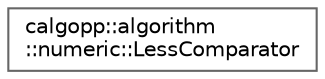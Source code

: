 digraph "Graphical Class Hierarchy"
{
 // LATEX_PDF_SIZE
  bgcolor="transparent";
  edge [fontname=Helvetica,fontsize=10,labelfontname=Helvetica,labelfontsize=10];
  node [fontname=Helvetica,fontsize=10,shape=box,height=0.2,width=0.4];
  rankdir="LR";
  Node0 [label="calgopp::algorithm\l::numeric::LessComparator",height=0.2,width=0.4,color="grey40", fillcolor="white", style="filled",URL="$structcalgopp_1_1algorithm_1_1numeric_1_1LessComparator.html",tooltip=" "];
}
